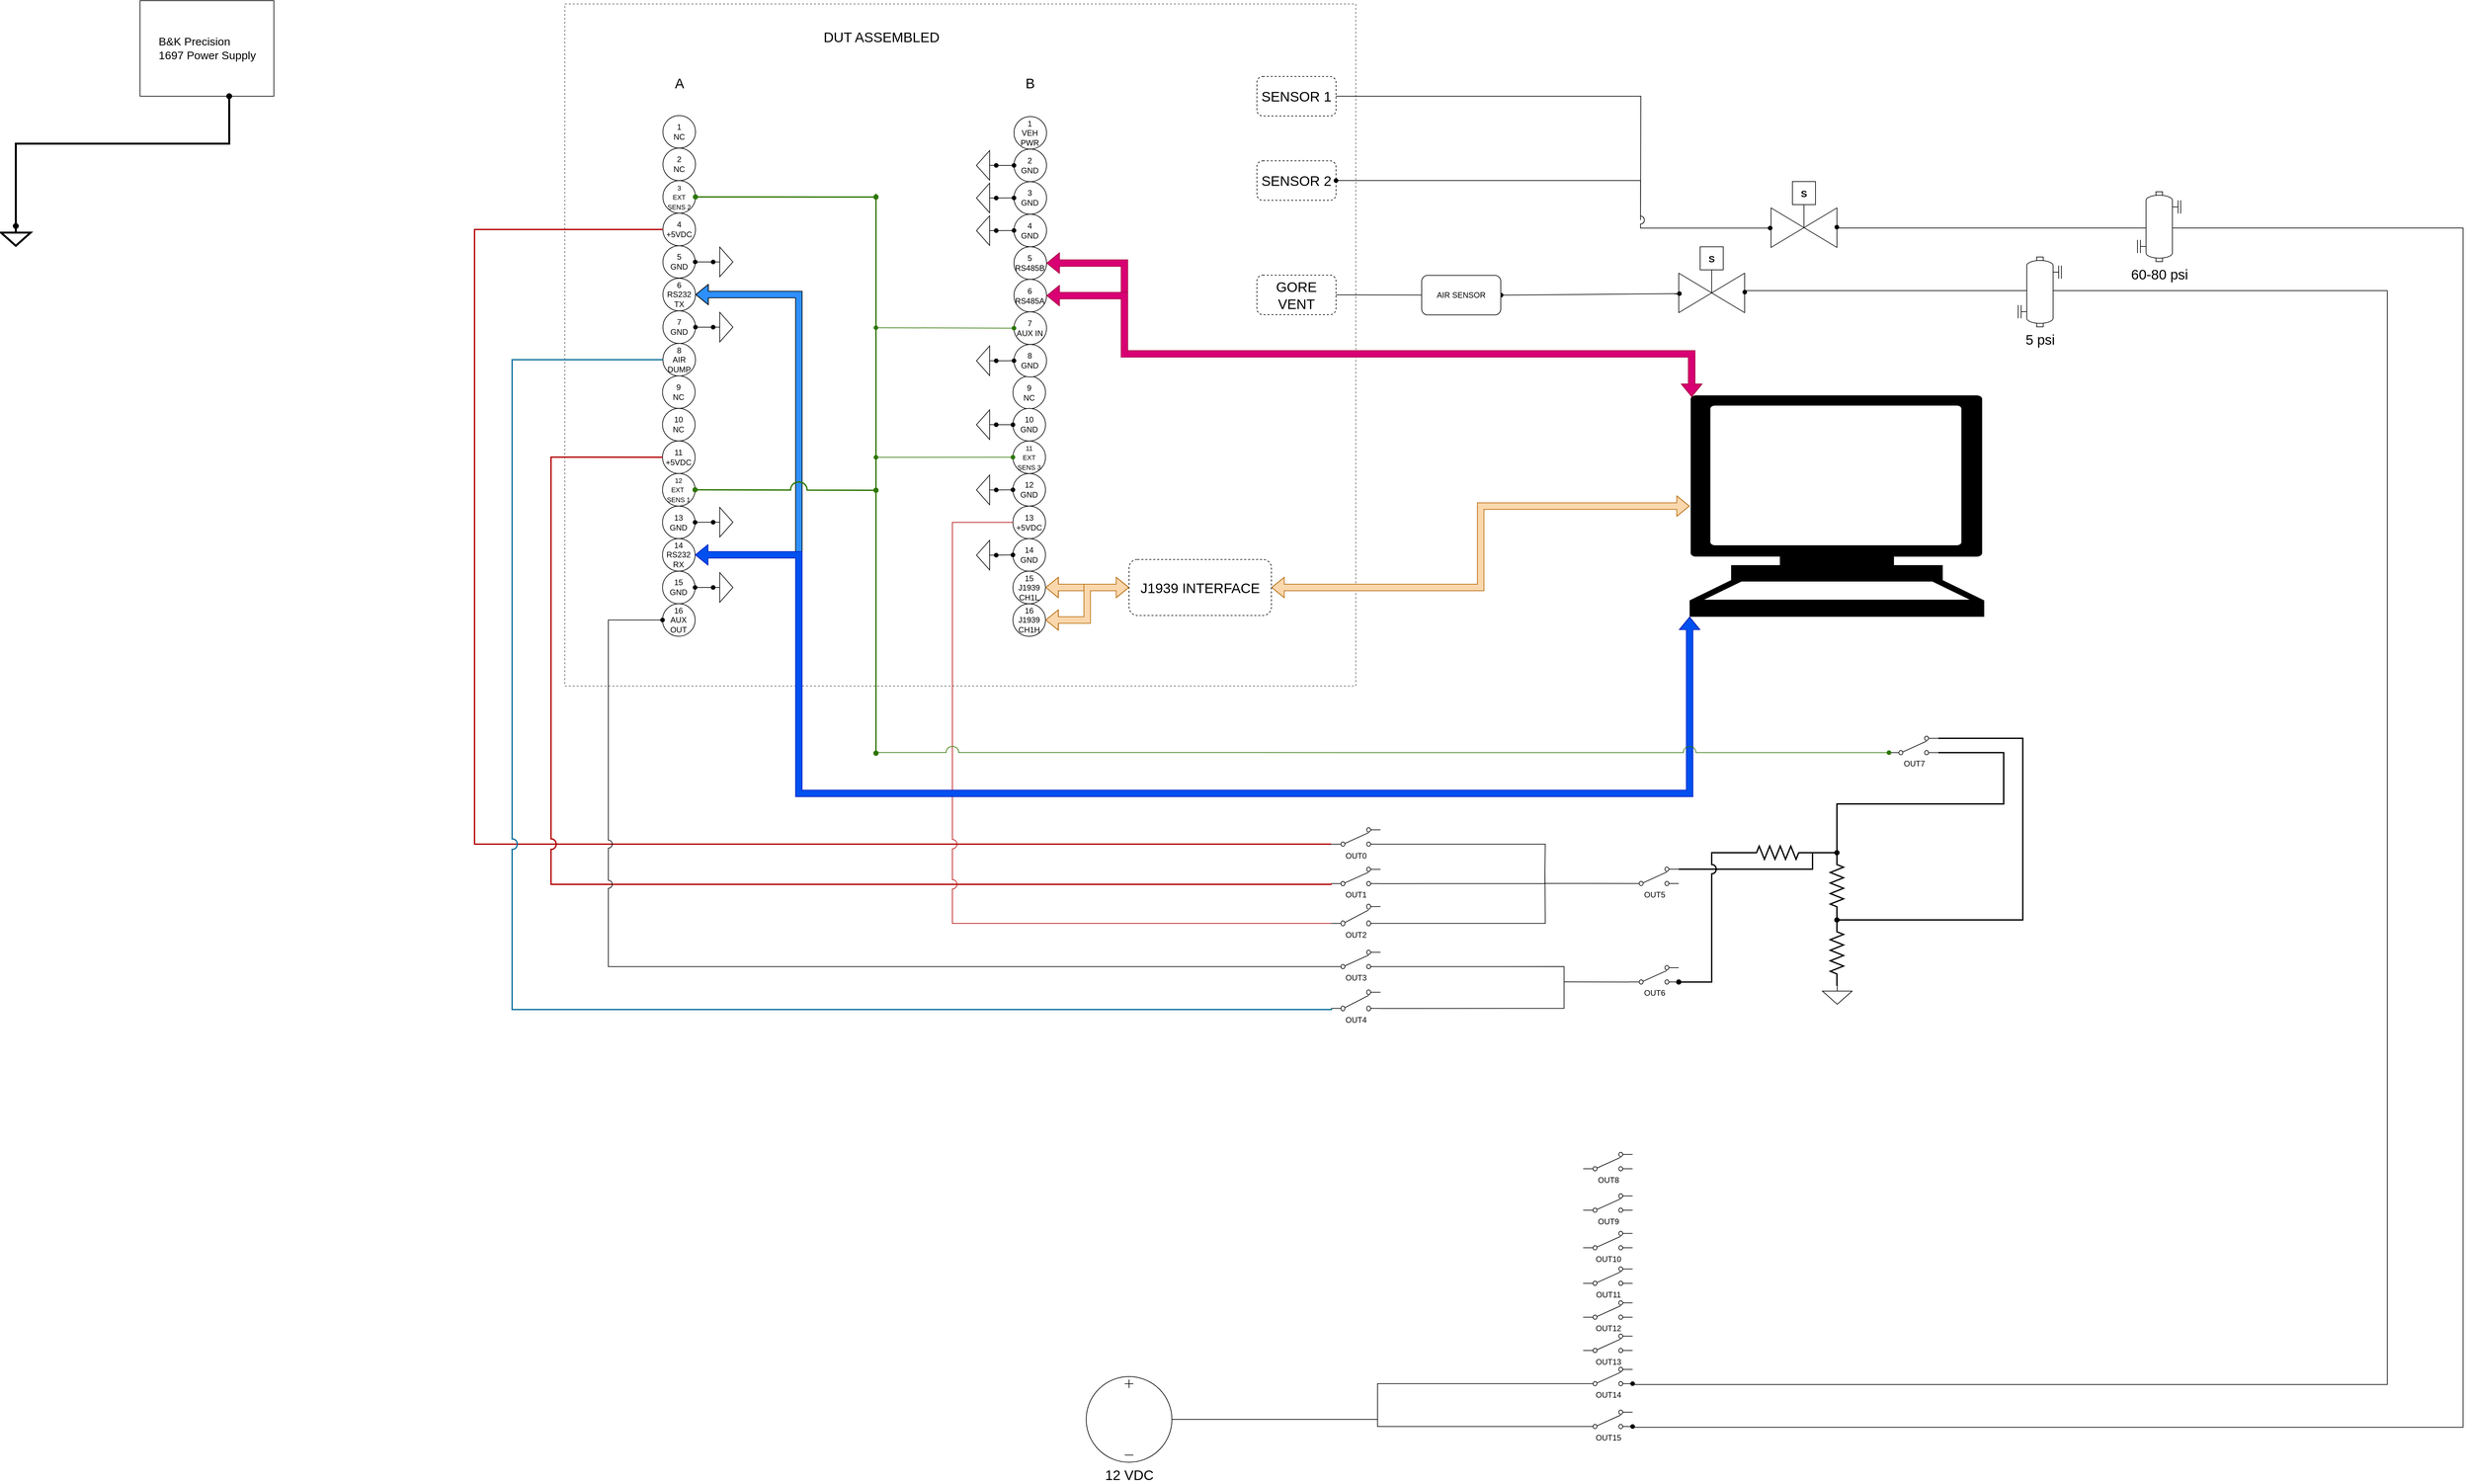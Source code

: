 <mxfile version="10.7.7" type="github"><diagram id="yUkgAFetrHzrEej8k_ya" name="Page-1"><mxGraphModel dx="1162" dy="596" grid="1" gridSize="29" guides="1" tooltips="1" connect="1" arrows="1" fold="1" page="1" pageScale="1" pageWidth="4000" pageHeight="4000" background="none" math="0" shadow="0"><root><mxCell id="0"/><mxCell id="1" parent="0"/><mxCell id="-BZHvuiN5G1ZEWdsIXF4-2" value="&lt;div style=&quot;text-align: left ; font-size: 17px&quot;&gt;&lt;font style=&quot;font-size: 17px&quot;&gt;B&amp;amp;K Precision&lt;/font&gt;&lt;/div&gt;&lt;font style=&quot;font-size: 17px&quot;&gt;&lt;div style=&quot;text-align: left&quot;&gt;1697 Power Supply&lt;/div&gt;&lt;/font&gt;" style="rounded=0;whiteSpace=wrap;html=1;" parent="1" vertex="1"><mxGeometry x="275.5" y="15" width="203" height="145" as="geometry"/></mxCell><mxCell id="HjAZ5FEOsS6naLrcYmXP-299" value="" style="group" vertex="1" connectable="0" parent="1"><mxGeometry x="2082.5" y="1390" width="75" height="680" as="geometry"/></mxCell><mxCell id="HjAZ5FEOsS6naLrcYmXP-298" value="" style="group" vertex="1" connectable="0" parent="HjAZ5FEOsS6naLrcYmXP-299"><mxGeometry width="75" height="680" as="geometry"/></mxCell><mxCell id="HjAZ5FEOsS6naLrcYmXP-258" value="" style="group" vertex="1" connectable="0" parent="HjAZ5FEOsS6naLrcYmXP-298"><mxGeometry width="75" height="680" as="geometry"/></mxCell><mxCell id="HjAZ5FEOsS6naLrcYmXP-256" value="" style="group" vertex="1" connectable="0" parent="HjAZ5FEOsS6naLrcYmXP-258"><mxGeometry width="75" height="680.0" as="geometry"/></mxCell><mxCell id="HjAZ5FEOsS6naLrcYmXP-227" value="" style="group" vertex="1" connectable="0" parent="HjAZ5FEOsS6naLrcYmXP-256"><mxGeometry width="75" height="680.0" as="geometry"/></mxCell><mxCell id="HjAZ5FEOsS6naLrcYmXP-63" value="" style="group" vertex="1" connectable="0" parent="HjAZ5FEOsS6naLrcYmXP-227"><mxGeometry width="75" height="680.0" as="geometry"/></mxCell><mxCell id="HjAZ5FEOsS6naLrcYmXP-62" value="" style="group" vertex="1" connectable="0" parent="HjAZ5FEOsS6naLrcYmXP-63"><mxGeometry width="75" height="680.0" as="geometry"/></mxCell><mxCell id="HjAZ5FEOsS6naLrcYmXP-59" value="" style="group" vertex="1" connectable="0" parent="HjAZ5FEOsS6naLrcYmXP-62"><mxGeometry width="75" height="680.0" as="geometry"/></mxCell><mxCell id="HjAZ5FEOsS6naLrcYmXP-48" value="" style="group" vertex="1" connectable="0" parent="HjAZ5FEOsS6naLrcYmXP-59"><mxGeometry width="75" height="680.0" as="geometry"/></mxCell><mxCell id="HjAZ5FEOsS6naLrcYmXP-304" value="" style="group" vertex="1" connectable="0" parent="HjAZ5FEOsS6naLrcYmXP-48"><mxGeometry y="-4" width="75" height="162" as="geometry"/></mxCell><mxCell id="HjAZ5FEOsS6naLrcYmXP-4" value="OUT4" style="pointerEvents=1;verticalLabelPosition=bottom;shadow=0;dashed=0;align=center;fillColor=#ffffff;html=1;verticalAlign=top;strokeWidth=1;shape=mxgraph.electrical.electro-mechanical.2-way_switch;" vertex="1" parent="HjAZ5FEOsS6naLrcYmXP-304"><mxGeometry y="130" width="75" height="32" as="geometry"/></mxCell><mxCell id="HjAZ5FEOsS6naLrcYmXP-302" value="" style="group" vertex="1" connectable="0" parent="HjAZ5FEOsS6naLrcYmXP-304"><mxGeometry width="75" height="98.094" as="geometry"/></mxCell><mxCell id="HjAZ5FEOsS6naLrcYmXP-300" value="" style="group;container=1;" vertex="1" connectable="0" parent="HjAZ5FEOsS6naLrcYmXP-302"><mxGeometry width="75" height="98.094" as="geometry"/></mxCell><mxCell id="HjAZ5FEOsS6naLrcYmXP-3" value="OUT3" style="pointerEvents=1;verticalLabelPosition=bottom;shadow=0;dashed=0;align=center;fillColor=#ffffff;html=1;verticalAlign=top;strokeWidth=1;shape=mxgraph.electrical.electro-mechanical.2-way_switch;" vertex="1" parent="HjAZ5FEOsS6naLrcYmXP-300"><mxGeometry y="69.851" width="75" height="28.243" as="geometry"/></mxCell><mxCell id="HjAZ5FEOsS6naLrcYmXP-303" value="" style="group" vertex="1" connectable="0" parent="HjAZ5FEOsS6naLrcYmXP-300"><mxGeometry width="75" height="33" as="geometry"/></mxCell><mxCell id="HjAZ5FEOsS6naLrcYmXP-2" value="OUT2" style="pointerEvents=1;verticalLabelPosition=bottom;shadow=0;dashed=0;align=center;fillColor=#ffffff;html=1;verticalAlign=top;strokeWidth=1;shape=mxgraph.electrical.electro-mechanical.2-way_switch;" vertex="1" parent="HjAZ5FEOsS6naLrcYmXP-303"><mxGeometry width="75" height="33" as="geometry"/></mxCell><mxCell id="HjAZ5FEOsS6naLrcYmXP-61" value="Untitled Layer" parent="0"/><mxCell id="HjAZ5FEOsS6naLrcYmXP-161" value="" style="group;fillOpacity=0;fillColor=none;rounded=0;glass=0;strokeColor=#666666;fontColor=#333333;dashed=1;" vertex="1" connectable="0" parent="HjAZ5FEOsS6naLrcYmXP-61"><mxGeometry x="920" y="20" width="1200" height="1035" as="geometry"/></mxCell><mxCell id="HjAZ5FEOsS6naLrcYmXP-226" value="DUT ASSEMBLED" style="text;html=1;resizable=0;autosize=1;align=center;verticalAlign=middle;points=[];fillColor=none;strokeColor=none;rounded=0;glass=0;labelPosition=center;verticalLabelPosition=middle;fontSize=21;" vertex="1" parent="HjAZ5FEOsS6naLrcYmXP-61"><mxGeometry x="1340" y="60" width="120" height="20" as="geometry"/></mxCell><mxCell id="HjAZ5FEOsS6naLrcYmXP-251" value="A" style="text;html=1;strokeColor=none;fillColor=none;align=center;verticalAlign=middle;whiteSpace=wrap;rounded=0;glass=0;fontSize=21;" vertex="1" parent="HjAZ5FEOsS6naLrcYmXP-61"><mxGeometry x="1073.5" y="130" width="40" height="20" as="geometry"/></mxCell><mxCell id="HjAZ5FEOsS6naLrcYmXP-252" value="B" style="text;html=1;strokeColor=none;fillColor=none;align=center;verticalAlign=middle;whiteSpace=wrap;rounded=0;glass=0;fontSize=21;" vertex="1" parent="HjAZ5FEOsS6naLrcYmXP-61"><mxGeometry x="1606" y="130" width="40" height="20" as="geometry"/></mxCell><mxCell id="HjAZ5FEOsS6naLrcYmXP-308" style="edgeStyle=elbowEdgeStyle;rounded=0;jumpStyle=none;jumpSize=12;orthogonalLoop=1;jettySize=auto;html=1;entryX=0;entryY=0.885;entryDx=0;entryDy=0;entryPerimeter=0;sourcePerimeterSpacing=0;endArrow=none;endFill=0;targetPerimeterSpacing=0;fontSize=21;" edge="1" parent="HjAZ5FEOsS6naLrcYmXP-61" source="HjAZ5FEOsS6naLrcYmXP-262" target="HjAZ5FEOsS6naLrcYmXP-19"><mxGeometry relative="1" as="geometry"/></mxCell><mxCell id="HjAZ5FEOsS6naLrcYmXP-262" value="12 VDC" style="pointerEvents=1;verticalLabelPosition=bottom;shadow=0;dashed=0;align=center;fillColor=#ffffff;html=1;verticalAlign=top;strokeWidth=1;shape=mxgraph.electrical.signal_sources.dc_source_3;rounded=0;glass=0;fontSize=21;" vertex="1" parent="HjAZ5FEOsS6naLrcYmXP-61"><mxGeometry x="1711" y="2103" width="130" height="130" as="geometry"/></mxCell><mxCell id="HjAZ5FEOsS6naLrcYmXP-268" value="" style="verticalLabelPosition=bottom;align=center;html=1;verticalAlign=top;pointerEvents=1;dashed=0;shape=mxgraph.pid2valves.valve;valveType=gate;actuator=solenoid;rounded=0;glass=0;strokeWidth=1;fillColor=none;fontSize=21;" vertex="1" parent="HjAZ5FEOsS6naLrcYmXP-61"><mxGeometry x="2750" y="289.5" width="100" height="100" as="geometry"/></mxCell><mxCell id="HjAZ5FEOsS6naLrcYmXP-279" style="edgeStyle=orthogonalEdgeStyle;rounded=0;jumpStyle=sharp;jumpSize=12;orthogonalLoop=1;jettySize=auto;html=1;exitX=1;exitY=0.5;exitDx=0;exitDy=0;sourcePerimeterSpacing=0;endArrow=none;endFill=0;targetPerimeterSpacing=0;fontSize=21;" edge="1" parent="HjAZ5FEOsS6naLrcYmXP-61" source="HjAZ5FEOsS6naLrcYmXP-271"><mxGeometry relative="1" as="geometry"><mxPoint x="2552" y="348" as="targetPoint"/></mxGeometry></mxCell><mxCell id="HjAZ5FEOsS6naLrcYmXP-271" value="SENSOR 1" style="rounded=1;whiteSpace=wrap;html=1;glass=0;dashed=1;strokeWidth=1;fillColor=none;fontSize=21;align=center;" vertex="1" parent="HjAZ5FEOsS6naLrcYmXP-61"><mxGeometry x="1970" y="130" width="120" height="60" as="geometry"/></mxCell><mxCell id="HjAZ5FEOsS6naLrcYmXP-472" style="edgeStyle=orthogonalEdgeStyle;rounded=0;jumpStyle=arc;jumpSize=12;orthogonalLoop=1;jettySize=auto;html=1;exitX=1;exitY=0.5;exitDx=0;exitDy=0;startArrow=oval;startFill=1;sourcePerimeterSpacing=0;endArrow=oval;endFill=1;targetPerimeterSpacing=0;fontSize=21;entryX=-0.013;entryY=0.706;entryDx=0;entryDy=0;entryPerimeter=0;" edge="1" parent="HjAZ5FEOsS6naLrcYmXP-61" source="HjAZ5FEOsS6naLrcYmXP-272" target="HjAZ5FEOsS6naLrcYmXP-268"><mxGeometry relative="1" as="geometry"><mxPoint x="2697" y="348" as="targetPoint"/><Array as="points"><mxPoint x="2552" y="288"/><mxPoint x="2552" y="360"/></Array></mxGeometry></mxCell><mxCell id="HjAZ5FEOsS6naLrcYmXP-272" value="SENSOR 2" style="rounded=1;whiteSpace=wrap;html=1;glass=0;dashed=1;strokeWidth=1;fillColor=none;fontSize=21;align=center;" vertex="1" parent="HjAZ5FEOsS6naLrcYmXP-61"><mxGeometry x="1970" y="258" width="120" height="60" as="geometry"/></mxCell><mxCell id="HjAZ5FEOsS6naLrcYmXP-289" style="edgeStyle=none;rounded=0;jumpStyle=none;jumpSize=12;orthogonalLoop=1;jettySize=auto;html=1;exitX=1;exitY=0.5;exitDx=0;exitDy=0;sourcePerimeterSpacing=0;endArrow=none;endFill=0;targetPerimeterSpacing=0;fontSize=21;" edge="1" parent="HjAZ5FEOsS6naLrcYmXP-61" source="HjAZ5FEOsS6naLrcYmXP-277" target="HjAZ5FEOsS6naLrcYmXP-290"><mxGeometry relative="1" as="geometry"><mxPoint x="2280" y="461.857" as="targetPoint"/></mxGeometry></mxCell><mxCell id="HjAZ5FEOsS6naLrcYmXP-277" value="GORE VENT" style="rounded=1;whiteSpace=wrap;html=1;glass=0;dashed=1;strokeWidth=1;fillColor=none;fontSize=21;align=center;" vertex="1" parent="HjAZ5FEOsS6naLrcYmXP-61"><mxGeometry x="1970" y="431.5" width="120" height="60" as="geometry"/></mxCell><mxCell id="HjAZ5FEOsS6naLrcYmXP-278" style="edgeStyle=orthogonalEdgeStyle;rounded=0;jumpStyle=sharp;jumpSize=12;orthogonalLoop=1;jettySize=auto;html=1;exitX=1;exitY=0.885;exitDx=0;exitDy=0;exitPerimeter=0;entryX=0.999;entryY=0.692;entryDx=0;entryDy=0;entryPerimeter=0;sourcePerimeterSpacing=0;endArrow=oval;endFill=1;targetPerimeterSpacing=0;fontSize=21;startArrow=oval;startFill=1;" edge="1" parent="HjAZ5FEOsS6naLrcYmXP-61" source="HjAZ5FEOsS6naLrcYmXP-20" target="HjAZ5FEOsS6naLrcYmXP-268"><mxGeometry relative="1" as="geometry"><Array as="points"><mxPoint x="2540" y="2180"/><mxPoint x="3800" y="2180"/><mxPoint x="3800" y="360"/><mxPoint x="2850" y="360"/></Array></mxGeometry></mxCell><mxCell id="HjAZ5FEOsS6naLrcYmXP-287" style="edgeStyle=orthogonalEdgeStyle;rounded=0;jumpStyle=none;jumpSize=12;orthogonalLoop=1;jettySize=auto;html=1;exitX=1;exitY=0.885;exitDx=0;exitDy=0;exitPerimeter=0;sourcePerimeterSpacing=0;endArrow=oval;endFill=1;targetPerimeterSpacing=0;fontSize=21;entryX=1.002;entryY=0.688;entryDx=0;entryDy=0;entryPerimeter=0;startArrow=oval;startFill=1;" edge="1" parent="HjAZ5FEOsS6naLrcYmXP-61" source="HjAZ5FEOsS6naLrcYmXP-19" target="HjAZ5FEOsS6naLrcYmXP-288"><mxGeometry relative="1" as="geometry"><mxPoint x="2880" y="460" as="targetPoint"/><Array as="points"><mxPoint x="3685" y="2115"/><mxPoint x="3685" y="455"/><mxPoint x="2710" y="455"/></Array></mxGeometry></mxCell><mxCell id="HjAZ5FEOsS6naLrcYmXP-288" value="" style="verticalLabelPosition=bottom;align=center;html=1;verticalAlign=top;pointerEvents=1;dashed=0;shape=mxgraph.pid2valves.valve;valveType=gate;actuator=solenoid;rounded=0;glass=0;strokeWidth=1;fillColor=none;fontSize=21;" vertex="1" parent="HjAZ5FEOsS6naLrcYmXP-61"><mxGeometry x="2610" y="388.5" width="100" height="100" as="geometry"/></mxCell><mxCell id="HjAZ5FEOsS6naLrcYmXP-291" style="edgeStyle=none;rounded=0;jumpStyle=none;jumpSize=12;orthogonalLoop=1;jettySize=auto;html=1;exitX=1;exitY=0.5;exitDx=0;exitDy=0;entryX=0.01;entryY=0.711;entryDx=0;entryDy=0;entryPerimeter=0;sourcePerimeterSpacing=0;endArrow=oval;endFill=1;targetPerimeterSpacing=0;fontSize=21;startArrow=oval;startFill=1;" edge="1" parent="HjAZ5FEOsS6naLrcYmXP-61" target="HjAZ5FEOsS6naLrcYmXP-288"><mxGeometry relative="1" as="geometry"><mxPoint x="2340.478" y="461.899" as="sourcePoint"/><mxPoint x="2609.528" y="466.145" as="targetPoint"/></mxGeometry></mxCell><mxCell id="HjAZ5FEOsS6naLrcYmXP-290" value="AIR SENSOR" style="rounded=1;whiteSpace=wrap;html=1;" vertex="1" parent="HjAZ5FEOsS6naLrcYmXP-61"><mxGeometry x="2220" y="431.857" width="120" height="60" as="geometry"/></mxCell><mxCell id="HjAZ5FEOsS6naLrcYmXP-301" value="" style="group" vertex="1" connectable="0" parent="HjAZ5FEOsS6naLrcYmXP-61"><mxGeometry x="2082.5" y="1270" width="75" height="88.193" as="geometry"/></mxCell><mxCell id="1sGnDJpFQEt8SFVLs0En-2" value="OUT0" style="pointerEvents=1;verticalLabelPosition=bottom;shadow=0;dashed=0;align=center;fillColor=#ffffff;html=1;verticalAlign=top;strokeWidth=1;shape=mxgraph.electrical.electro-mechanical.2-way_switch;spacing=3;" parent="HjAZ5FEOsS6naLrcYmXP-301" vertex="1"><mxGeometry width="75" height="28.243" as="geometry"/></mxCell><mxCell id="HjAZ5FEOsS6naLrcYmXP-1" value="OUT1" style="pointerEvents=1;verticalLabelPosition=bottom;shadow=0;dashed=0;align=center;fillColor=#ffffff;html=1;verticalAlign=top;strokeWidth=1;shape=mxgraph.electrical.electro-mechanical.2-way_switch;" vertex="1" parent="HjAZ5FEOsS6naLrcYmXP-301"><mxGeometry y="59.95" width="75" height="28.243" as="geometry"/></mxCell><mxCell id="HjAZ5FEOsS6naLrcYmXP-168" value="" style="group" vertex="1" connectable="0" parent="HjAZ5FEOsS6naLrcYmXP-61"><mxGeometry x="1068.784" y="189.322" width="49.405" height="395.238" as="geometry"/></mxCell><mxCell id="HjAZ5FEOsS6naLrcYmXP-169" value="" style="group" vertex="1" connectable="0" parent="HjAZ5FEOsS6naLrcYmXP-168"><mxGeometry y="197.619" width="49.405" height="197.619" as="geometry"/></mxCell><mxCell id="HjAZ5FEOsS6naLrcYmXP-170" value="" style="group" vertex="1" connectable="0" parent="HjAZ5FEOsS6naLrcYmXP-169"><mxGeometry width="49.405" height="197.619" as="geometry"/></mxCell><mxCell id="HjAZ5FEOsS6naLrcYmXP-171" value="&lt;span&gt;5&lt;br&gt;GND&lt;/span&gt;" style="ellipse;whiteSpace=wrap;html=1;aspect=fixed;strokeWidth=1;" vertex="1" parent="HjAZ5FEOsS6naLrcYmXP-170"><mxGeometry width="49" height="49" as="geometry"/></mxCell><mxCell id="HjAZ5FEOsS6naLrcYmXP-172" value="6&lt;br&gt;RS232 TX" style="ellipse;whiteSpace=wrap;html=1;aspect=fixed;strokeWidth=1;" vertex="1" parent="HjAZ5FEOsS6naLrcYmXP-170"><mxGeometry y="49.405" width="49.405" height="49.405" as="geometry"/></mxCell><mxCell id="HjAZ5FEOsS6naLrcYmXP-173" value="&lt;span&gt;7&lt;br&gt;GND&lt;/span&gt;" style="ellipse;whiteSpace=wrap;html=1;aspect=fixed;strokeWidth=1;" vertex="1" parent="HjAZ5FEOsS6naLrcYmXP-170"><mxGeometry y="98.81" width="49.405" height="49.405" as="geometry"/></mxCell><mxCell id="HjAZ5FEOsS6naLrcYmXP-174" value="8&lt;br&gt;AIR DUMP" style="ellipse;whiteSpace=wrap;html=1;aspect=fixed;strokeWidth=1;" vertex="1" parent="HjAZ5FEOsS6naLrcYmXP-170"><mxGeometry y="148.214" width="49.405" height="49.405" as="geometry"/></mxCell><mxCell id="HjAZ5FEOsS6naLrcYmXP-175" value="" style="group" vertex="1" connectable="0" parent="HjAZ5FEOsS6naLrcYmXP-168"><mxGeometry width="49.405" height="197.619" as="geometry"/></mxCell><mxCell id="HjAZ5FEOsS6naLrcYmXP-176" value="" style="group" vertex="1" connectable="0" parent="HjAZ5FEOsS6naLrcYmXP-175"><mxGeometry width="49.405" height="197.619" as="geometry"/></mxCell><mxCell id="HjAZ5FEOsS6naLrcYmXP-177" value="" style="group" vertex="1" connectable="0" parent="HjAZ5FEOsS6naLrcYmXP-176"><mxGeometry width="49.405" height="197.619" as="geometry"/></mxCell><mxCell id="HjAZ5FEOsS6naLrcYmXP-178" value="1&lt;br&gt;NC" style="ellipse;whiteSpace=wrap;html=1;aspect=fixed;strokeWidth=1;" vertex="1" parent="HjAZ5FEOsS6naLrcYmXP-177"><mxGeometry width="49.405" height="49.405" as="geometry"/></mxCell><mxCell id="HjAZ5FEOsS6naLrcYmXP-179" value="&lt;span&gt;2&lt;br&gt;NC&lt;/span&gt;" style="ellipse;whiteSpace=wrap;html=1;aspect=fixed;strokeWidth=1;" vertex="1" parent="HjAZ5FEOsS6naLrcYmXP-177"><mxGeometry y="49.405" width="49.405" height="49.405" as="geometry"/></mxCell><mxCell id="HjAZ5FEOsS6naLrcYmXP-180" value="&lt;font style=&quot;font-size: 10px&quot;&gt;3&lt;br&gt;EXT SENS 2&lt;/font&gt;" style="ellipse;whiteSpace=wrap;html=1;aspect=fixed;strokeWidth=1;" vertex="1" parent="HjAZ5FEOsS6naLrcYmXP-177"><mxGeometry y="98.81" width="49.405" height="49.405" as="geometry"/></mxCell><mxCell id="HjAZ5FEOsS6naLrcYmXP-181" value="4&lt;br&gt;+5VDC" style="ellipse;whiteSpace=wrap;html=1;aspect=fixed;strokeWidth=1;" vertex="1" parent="HjAZ5FEOsS6naLrcYmXP-177"><mxGeometry y="148.214" width="49.405" height="49.405" as="geometry"/></mxCell><mxCell id="HjAZ5FEOsS6naLrcYmXP-182" value="" style="group;" vertex="1" connectable="0" parent="HjAZ5FEOsS6naLrcYmXP-61"><mxGeometry x="1068.188" y="584.322" width="49.405" height="395.238" as="geometry"/></mxCell><mxCell id="HjAZ5FEOsS6naLrcYmXP-183" value="" style="group" vertex="1" connectable="0" parent="HjAZ5FEOsS6naLrcYmXP-182"><mxGeometry width="49.405" height="197.619" as="geometry"/></mxCell><mxCell id="HjAZ5FEOsS6naLrcYmXP-184" value="" style="group" vertex="1" connectable="0" parent="HjAZ5FEOsS6naLrcYmXP-183"><mxGeometry width="49.405" height="197.619" as="geometry"/></mxCell><mxCell id="HjAZ5FEOsS6naLrcYmXP-185" value="&lt;span&gt;9&lt;br&gt;NC&lt;/span&gt;" style="ellipse;whiteSpace=wrap;html=1;aspect=fixed;strokeWidth=1;" vertex="1" parent="HjAZ5FEOsS6naLrcYmXP-184"><mxGeometry width="49.405" height="49.405" as="geometry"/></mxCell><mxCell id="HjAZ5FEOsS6naLrcYmXP-186" value="&lt;span&gt;10&lt;br&gt;NC&lt;/span&gt;" style="ellipse;whiteSpace=wrap;html=1;aspect=fixed;strokeWidth=1;" vertex="1" parent="HjAZ5FEOsS6naLrcYmXP-184"><mxGeometry y="49.405" width="49.405" height="49.405" as="geometry"/></mxCell><mxCell id="HjAZ5FEOsS6naLrcYmXP-187" value="11&lt;br&gt;+5VDC" style="ellipse;whiteSpace=wrap;html=1;aspect=fixed;strokeWidth=1;" vertex="1" parent="HjAZ5FEOsS6naLrcYmXP-184"><mxGeometry y="98.81" width="49.405" height="49.405" as="geometry"/></mxCell><mxCell id="HjAZ5FEOsS6naLrcYmXP-188" value="&lt;span style=&quot;font-size: 10px&quot;&gt;12&lt;br&gt;EXT&amp;nbsp; SENS 1&lt;/span&gt;" style="ellipse;whiteSpace=wrap;html=1;aspect=fixed;strokeWidth=1;" vertex="1" parent="HjAZ5FEOsS6naLrcYmXP-184"><mxGeometry y="148.214" width="49.405" height="49.405" as="geometry"/></mxCell><mxCell id="HjAZ5FEOsS6naLrcYmXP-189" value="" style="group" vertex="1" connectable="0" parent="HjAZ5FEOsS6naLrcYmXP-182"><mxGeometry y="197.619" width="49.405" height="197.619" as="geometry"/></mxCell><mxCell id="HjAZ5FEOsS6naLrcYmXP-190" value="" style="group" vertex="1" connectable="0" parent="HjAZ5FEOsS6naLrcYmXP-189"><mxGeometry width="49.405" height="197.619" as="geometry"/></mxCell><mxCell id="HjAZ5FEOsS6naLrcYmXP-191" value="&lt;span&gt;13&lt;br&gt;GND&lt;/span&gt;" style="ellipse;whiteSpace=wrap;html=1;aspect=fixed;strokeWidth=1;" vertex="1" parent="HjAZ5FEOsS6naLrcYmXP-190"><mxGeometry width="49.405" height="49.405" as="geometry"/></mxCell><mxCell id="HjAZ5FEOsS6naLrcYmXP-192" value="14&lt;br&gt;RS232 RX" style="ellipse;whiteSpace=wrap;html=1;aspect=fixed;strokeWidth=1;" vertex="1" parent="HjAZ5FEOsS6naLrcYmXP-190"><mxGeometry y="49.405" width="49.405" height="49.405" as="geometry"/></mxCell><mxCell id="HjAZ5FEOsS6naLrcYmXP-193" value="&lt;span&gt;15&lt;br&gt;GND&lt;/span&gt;" style="ellipse;whiteSpace=wrap;html=1;aspect=fixed;strokeWidth=1;" vertex="1" parent="HjAZ5FEOsS6naLrcYmXP-190"><mxGeometry y="98.81" width="49.405" height="49.405" as="geometry"/></mxCell><mxCell id="HjAZ5FEOsS6naLrcYmXP-194" value="16&lt;br&gt;AUX OUT" style="ellipse;whiteSpace=wrap;html=1;aspect=fixed;strokeWidth=1;" vertex="1" parent="HjAZ5FEOsS6naLrcYmXP-190"><mxGeometry y="148.214" width="49.405" height="49.405" as="geometry"/></mxCell><mxCell id="HjAZ5FEOsS6naLrcYmXP-216" value="&lt;span&gt;9&lt;br&gt;NC&lt;/span&gt;" style="ellipse;whiteSpace=wrap;html=1;aspect=fixed;strokeWidth=1;" vertex="1" parent="HjAZ5FEOsS6naLrcYmXP-61"><mxGeometry x="1599.843" y="584.881" width="49.405" height="49.405" as="geometry"/></mxCell><mxCell id="HjAZ5FEOsS6naLrcYmXP-199" value="" style="group" vertex="1" connectable="0" parent="HjAZ5FEOsS6naLrcYmXP-61"><mxGeometry x="1601.438" y="190.881" width="49.405" height="395.238" as="geometry"/></mxCell><mxCell id="HjAZ5FEOsS6naLrcYmXP-200" value="" style="group" vertex="1" connectable="0" parent="HjAZ5FEOsS6naLrcYmXP-199"><mxGeometry y="197.619" width="49.405" height="197.619" as="geometry"/></mxCell><mxCell id="HjAZ5FEOsS6naLrcYmXP-201" value="" style="group" vertex="1" connectable="0" parent="HjAZ5FEOsS6naLrcYmXP-200"><mxGeometry width="49.405" height="197.619" as="geometry"/></mxCell><mxCell id="HjAZ5FEOsS6naLrcYmXP-202" value="5&lt;br&gt;RS485B" style="ellipse;whiteSpace=wrap;html=1;aspect=fixed;strokeWidth=1;" vertex="1" parent="HjAZ5FEOsS6naLrcYmXP-201"><mxGeometry width="49.405" height="49.405" as="geometry"/></mxCell><mxCell id="HjAZ5FEOsS6naLrcYmXP-203" value="6&lt;br&gt;RS485A" style="ellipse;whiteSpace=wrap;html=1;aspect=fixed;strokeWidth=1;" vertex="1" parent="HjAZ5FEOsS6naLrcYmXP-201"><mxGeometry y="49.405" width="49.405" height="49.405" as="geometry"/></mxCell><mxCell id="HjAZ5FEOsS6naLrcYmXP-204" value="7&lt;br&gt;AUX IN" style="ellipse;whiteSpace=wrap;html=1;aspect=fixed;strokeWidth=1;" vertex="1" parent="HjAZ5FEOsS6naLrcYmXP-201"><mxGeometry y="98.81" width="49.405" height="49.405" as="geometry"/></mxCell><mxCell id="HjAZ5FEOsS6naLrcYmXP-205" value="&lt;span&gt;8&lt;br&gt;GND&lt;/span&gt;" style="ellipse;whiteSpace=wrap;html=1;aspect=fixed;strokeWidth=1;" vertex="1" parent="HjAZ5FEOsS6naLrcYmXP-201"><mxGeometry y="148.214" width="49.405" height="49.405" as="geometry"/></mxCell><mxCell id="HjAZ5FEOsS6naLrcYmXP-206" value="" style="group" vertex="1" connectable="0" parent="HjAZ5FEOsS6naLrcYmXP-199"><mxGeometry width="49.405" height="197.619" as="geometry"/></mxCell><mxCell id="HjAZ5FEOsS6naLrcYmXP-207" value="" style="group" vertex="1" connectable="0" parent="HjAZ5FEOsS6naLrcYmXP-206"><mxGeometry width="49.405" height="197.619" as="geometry"/></mxCell><mxCell id="HjAZ5FEOsS6naLrcYmXP-208" value="" style="group" vertex="1" connectable="0" parent="HjAZ5FEOsS6naLrcYmXP-207"><mxGeometry width="49.405" height="197.619" as="geometry"/></mxCell><mxCell id="HjAZ5FEOsS6naLrcYmXP-209" value="1&lt;br&gt;VEH PWR" style="ellipse;whiteSpace=wrap;html=1;aspect=fixed;strokeWidth=1;" vertex="1" parent="HjAZ5FEOsS6naLrcYmXP-208"><mxGeometry width="49.405" height="49.405" as="geometry"/></mxCell><mxCell id="HjAZ5FEOsS6naLrcYmXP-210" value="2&lt;br&gt;GND" style="ellipse;whiteSpace=wrap;html=1;aspect=fixed;strokeWidth=1;" vertex="1" parent="HjAZ5FEOsS6naLrcYmXP-208"><mxGeometry y="49.405" width="49.405" height="49.405" as="geometry"/></mxCell><mxCell id="HjAZ5FEOsS6naLrcYmXP-211" value="&lt;span&gt;3&lt;br&gt;GND&lt;/span&gt;" style="ellipse;whiteSpace=wrap;html=1;aspect=fixed;strokeWidth=1;" vertex="1" parent="HjAZ5FEOsS6naLrcYmXP-208"><mxGeometry y="98.81" width="49.405" height="49.405" as="geometry"/></mxCell><mxCell id="HjAZ5FEOsS6naLrcYmXP-212" value="&lt;span&gt;4&lt;br&gt;GND&lt;/span&gt;" style="ellipse;whiteSpace=wrap;html=1;aspect=fixed;strokeWidth=1;" vertex="1" parent="HjAZ5FEOsS6naLrcYmXP-208"><mxGeometry y="148.214" width="49.405" height="49.405" as="geometry"/></mxCell><mxCell id="HjAZ5FEOsS6naLrcYmXP-213" value="" style="group" vertex="1" connectable="0" parent="HjAZ5FEOsS6naLrcYmXP-61"><mxGeometry x="1599.843" y="584.381" width="49.405" height="395.238" as="geometry"/></mxCell><mxCell id="HjAZ5FEOsS6naLrcYmXP-214" value="" style="group" vertex="1" connectable="0" parent="HjAZ5FEOsS6naLrcYmXP-213"><mxGeometry width="49.405" height="197.619" as="geometry"/></mxCell><mxCell id="HjAZ5FEOsS6naLrcYmXP-215" value="" style="group" vertex="1" connectable="0" parent="HjAZ5FEOsS6naLrcYmXP-214"><mxGeometry width="49.405" height="197.619" as="geometry"/></mxCell><mxCell id="HjAZ5FEOsS6naLrcYmXP-217" value="&lt;span&gt;10&lt;br&gt;GND&lt;/span&gt;" style="ellipse;whiteSpace=wrap;html=1;aspect=fixed;strokeWidth=1;" vertex="1" parent="HjAZ5FEOsS6naLrcYmXP-215"><mxGeometry y="49.405" width="49.405" height="49.405" as="geometry"/></mxCell><mxCell id="HjAZ5FEOsS6naLrcYmXP-218" value="&lt;span style=&quot;font-size: 10px&quot;&gt;11&lt;br&gt;EXT SENS 3&lt;/span&gt;" style="ellipse;whiteSpace=wrap;html=1;aspect=fixed;strokeWidth=1;" vertex="1" parent="HjAZ5FEOsS6naLrcYmXP-215"><mxGeometry y="98.81" width="49.405" height="49.405" as="geometry"/></mxCell><mxCell id="HjAZ5FEOsS6naLrcYmXP-219" value="&lt;span&gt;12&lt;br&gt;GND&lt;/span&gt;" style="ellipse;whiteSpace=wrap;html=1;aspect=fixed;strokeWidth=1;" vertex="1" parent="HjAZ5FEOsS6naLrcYmXP-215"><mxGeometry y="148.214" width="49.405" height="49.405" as="geometry"/></mxCell><mxCell id="HjAZ5FEOsS6naLrcYmXP-220" value="" style="group" vertex="1" connectable="0" parent="HjAZ5FEOsS6naLrcYmXP-213"><mxGeometry y="197.619" width="49.405" height="197.619" as="geometry"/></mxCell><mxCell id="HjAZ5FEOsS6naLrcYmXP-221" value="" style="group" vertex="1" connectable="0" parent="HjAZ5FEOsS6naLrcYmXP-220"><mxGeometry width="49.405" height="197.619" as="geometry"/></mxCell><mxCell id="HjAZ5FEOsS6naLrcYmXP-222" value="13&lt;br&gt;+5VDC" style="ellipse;whiteSpace=wrap;html=1;aspect=fixed;strokeWidth=1;" vertex="1" parent="HjAZ5FEOsS6naLrcYmXP-221"><mxGeometry width="49.405" height="49.405" as="geometry"/></mxCell><mxCell id="HjAZ5FEOsS6naLrcYmXP-223" value="&lt;span&gt;14&lt;br&gt;GND&lt;/span&gt;" style="ellipse;whiteSpace=wrap;html=1;aspect=fixed;strokeWidth=1;" vertex="1" parent="HjAZ5FEOsS6naLrcYmXP-221"><mxGeometry y="49.405" width="49.405" height="49.405" as="geometry"/></mxCell><mxCell id="HjAZ5FEOsS6naLrcYmXP-224" value="&lt;span&gt;15&lt;br&gt;J1939&lt;/span&gt;&lt;br&gt;&lt;span&gt;CH1L&lt;/span&gt;" style="ellipse;whiteSpace=wrap;html=1;aspect=fixed;strokeWidth=1;" vertex="1" parent="HjAZ5FEOsS6naLrcYmXP-221"><mxGeometry y="98.81" width="49.405" height="49.405" as="geometry"/></mxCell><mxCell id="HjAZ5FEOsS6naLrcYmXP-225" value="16&lt;br&gt;J1939&lt;br&gt;CH1H&lt;br&gt;" style="ellipse;whiteSpace=wrap;html=1;aspect=fixed;strokeWidth=1;" vertex="1" parent="HjAZ5FEOsS6naLrcYmXP-221"><mxGeometry y="148.214" width="49.405" height="49.405" as="geometry"/></mxCell><mxCell id="HjAZ5FEOsS6naLrcYmXP-342" style="edgeStyle=orthogonalEdgeStyle;rounded=0;jumpStyle=arc;jumpSize=14;orthogonalLoop=1;jettySize=auto;html=1;exitX=0;exitY=0.5;exitDx=0;exitDy=0;entryX=0;entryY=0.885;entryDx=0;entryDy=0;entryPerimeter=0;sourcePerimeterSpacing=0;endArrow=none;endFill=0;targetPerimeterSpacing=0;fontSize=21;fillColor=#e51400;strokeColor=#B20000;strokeWidth=2;" edge="1" parent="HjAZ5FEOsS6naLrcYmXP-61" source="HjAZ5FEOsS6naLrcYmXP-181" target="1sGnDJpFQEt8SFVLs0En-2"><mxGeometry relative="1" as="geometry"><Array as="points"><mxPoint x="783" y="362"/><mxPoint x="783" y="1295"/></Array></mxGeometry></mxCell><mxCell id="HjAZ5FEOsS6naLrcYmXP-343" style="edgeStyle=orthogonalEdgeStyle;rounded=0;jumpStyle=arc;jumpSize=14;orthogonalLoop=1;jettySize=auto;html=1;entryX=0;entryY=0.885;entryDx=0;entryDy=0;entryPerimeter=0;sourcePerimeterSpacing=0;endArrow=none;endFill=0;targetPerimeterSpacing=0;fontSize=21;fillColor=#e51400;strokeColor=#B20000;exitX=0;exitY=0.5;exitDx=0;exitDy=0;strokeWidth=2;" edge="1" parent="HjAZ5FEOsS6naLrcYmXP-61" source="HjAZ5FEOsS6naLrcYmXP-187" target="HjAZ5FEOsS6naLrcYmXP-1"><mxGeometry relative="1" as="geometry"><mxPoint x="1074" y="708" as="sourcePoint"/><Array as="points"><mxPoint x="899" y="708"/><mxPoint x="899" y="1356"/><mxPoint x="2082" y="1356"/></Array></mxGeometry></mxCell><mxCell id="HjAZ5FEOsS6naLrcYmXP-345" style="edgeStyle=orthogonalEdgeStyle;rounded=0;jumpStyle=arc;jumpSize=14;orthogonalLoop=1;jettySize=auto;html=1;exitX=0;exitY=0.5;exitDx=0;exitDy=0;entryX=0;entryY=0.885;entryDx=0;entryDy=0;entryPerimeter=0;sourcePerimeterSpacing=0;endArrow=none;endFill=0;targetPerimeterSpacing=0;fontSize=21;fillColor=#e51400;strokeColor=#B20000;" edge="1" parent="HjAZ5FEOsS6naLrcYmXP-61" source="HjAZ5FEOsS6naLrcYmXP-222" target="HjAZ5FEOsS6naLrcYmXP-2"><mxGeometry relative="1" as="geometry"><Array as="points"><mxPoint x="1600" y="806"/><mxPoint x="1508" y="806"/><mxPoint x="1508" y="1415"/></Array></mxGeometry></mxCell><mxCell id="HjAZ5FEOsS6naLrcYmXP-347" style="edgeStyle=orthogonalEdgeStyle;rounded=0;jumpStyle=arc;jumpSize=14;orthogonalLoop=1;jettySize=auto;html=1;entryX=0;entryY=0.885;entryDx=0;entryDy=0;entryPerimeter=0;sourcePerimeterSpacing=0;endArrow=none;endFill=0;targetPerimeterSpacing=0;fontSize=21;fillColor=#b1ddf0;strokeColor=#10739e;strokeWidth=2;" edge="1" parent="HjAZ5FEOsS6naLrcYmXP-61" source="HjAZ5FEOsS6naLrcYmXP-174" target="HjAZ5FEOsS6naLrcYmXP-4"><mxGeometry relative="1" as="geometry"><mxPoint x="1073" y="560" as="sourcePoint"/><Array as="points"><mxPoint x="840" y="560"/><mxPoint x="840" y="1546"/><mxPoint x="2083" y="1546"/><mxPoint x="2083" y="1545"/></Array></mxGeometry></mxCell><mxCell id="HjAZ5FEOsS6naLrcYmXP-14" value="OUT9" style="pointerEvents=1;verticalLabelPosition=bottom;shadow=0;dashed=0;align=center;fillColor=#ffffff;html=1;verticalAlign=top;strokeWidth=1;shape=mxgraph.electrical.electro-mechanical.2-way_switch;" vertex="1" parent="HjAZ5FEOsS6naLrcYmXP-61"><mxGeometry x="2465" y="1825.554" width="75" height="28.243" as="geometry"/></mxCell><mxCell id="HjAZ5FEOsS6naLrcYmXP-15" value="OUT10" style="pointerEvents=1;verticalLabelPosition=bottom;shadow=0;dashed=0;align=center;fillColor=#ffffff;html=1;verticalAlign=top;strokeWidth=1;shape=mxgraph.electrical.electro-mechanical.2-way_switch;" vertex="1" parent="HjAZ5FEOsS6naLrcYmXP-61"><mxGeometry x="2465" y="1882.505" width="75" height="28.243" as="geometry"/></mxCell><mxCell id="HjAZ5FEOsS6naLrcYmXP-16" value="OUT11" style="pointerEvents=1;verticalLabelPosition=bottom;shadow=0;dashed=0;align=center;fillColor=#ffffff;html=1;verticalAlign=top;strokeWidth=1;shape=mxgraph.electrical.electro-mechanical.2-way_switch;" vertex="1" parent="HjAZ5FEOsS6naLrcYmXP-61"><mxGeometry x="2465" y="1936.455" width="75" height="28.243" as="geometry"/></mxCell><mxCell id="HjAZ5FEOsS6naLrcYmXP-17" value="OUT12" style="pointerEvents=1;verticalLabelPosition=bottom;shadow=0;dashed=0;align=center;fillColor=#ffffff;html=1;verticalAlign=top;strokeWidth=1;shape=mxgraph.electrical.electro-mechanical.2-way_switch;" vertex="1" parent="HjAZ5FEOsS6naLrcYmXP-61"><mxGeometry x="2465" y="1987.906" width="75" height="28.243" as="geometry"/></mxCell><mxCell id="HjAZ5FEOsS6naLrcYmXP-18" value="OUT13" style="pointerEvents=1;verticalLabelPosition=bottom;shadow=0;dashed=0;align=center;fillColor=#ffffff;html=1;verticalAlign=top;strokeWidth=1;shape=mxgraph.electrical.electro-mechanical.2-way_switch;" vertex="1" parent="HjAZ5FEOsS6naLrcYmXP-61"><mxGeometry x="2465" y="2038.356" width="75" height="28.243" as="geometry"/></mxCell><mxCell id="HjAZ5FEOsS6naLrcYmXP-19" value="OUT14" style="pointerEvents=1;verticalLabelPosition=bottom;shadow=0;dashed=0;align=center;fillColor=#ffffff;html=1;verticalAlign=top;strokeWidth=1;shape=mxgraph.electrical.electro-mechanical.2-way_switch;" vertex="1" parent="HjAZ5FEOsS6naLrcYmXP-61"><mxGeometry x="2465" y="2088.807" width="75" height="28.243" as="geometry"/></mxCell><mxCell id="HjAZ5FEOsS6naLrcYmXP-348" style="edgeStyle=orthogonalEdgeStyle;rounded=0;jumpStyle=arc;jumpSize=14;orthogonalLoop=1;jettySize=auto;html=1;exitX=0;exitY=0.885;exitDx=0;exitDy=0;exitPerimeter=0;entryX=1.008;entryY=0.5;entryDx=0;entryDy=0;entryPerimeter=0;sourcePerimeterSpacing=0;endArrow=none;endFill=0;targetPerimeterSpacing=0;fontSize=21;" edge="1" parent="HjAZ5FEOsS6naLrcYmXP-61" source="HjAZ5FEOsS6naLrcYmXP-20" target="HjAZ5FEOsS6naLrcYmXP-262"><mxGeometry relative="1" as="geometry"/></mxCell><mxCell id="HjAZ5FEOsS6naLrcYmXP-20" value="OUT15" style="pointerEvents=1;verticalLabelPosition=bottom;shadow=0;dashed=0;align=center;fillColor=#ffffff;html=1;verticalAlign=top;strokeWidth=1;shape=mxgraph.electrical.electro-mechanical.2-way_switch;" vertex="1" parent="HjAZ5FEOsS6naLrcYmXP-61"><mxGeometry x="2465" y="2153.757" width="75" height="28.243" as="geometry"/></mxCell><mxCell id="HjAZ5FEOsS6naLrcYmXP-13" value="OUT8" style="pointerEvents=1;verticalLabelPosition=bottom;shadow=0;dashed=0;align=center;fillColor=#ffffff;html=1;verticalAlign=top;strokeWidth=1;shape=mxgraph.electrical.electro-mechanical.2-way_switch;" vertex="1" parent="HjAZ5FEOsS6naLrcYmXP-61"><mxGeometry x="2465" y="1762.604" width="75" height="28.243" as="geometry"/></mxCell><mxCell id="HjAZ5FEOsS6naLrcYmXP-349" style="edgeStyle=orthogonalEdgeStyle;rounded=0;jumpStyle=arc;jumpSize=14;orthogonalLoop=1;jettySize=auto;html=1;exitX=1;exitY=0.885;exitDx=0;exitDy=0;exitPerimeter=0;sourcePerimeterSpacing=0;endArrow=none;endFill=0;targetPerimeterSpacing=0;fontSize=21;" edge="1" parent="HjAZ5FEOsS6naLrcYmXP-61" source="1sGnDJpFQEt8SFVLs0En-2"><mxGeometry relative="1" as="geometry"><mxPoint x="2407" y="1334" as="targetPoint"/></mxGeometry></mxCell><mxCell id="HjAZ5FEOsS6naLrcYmXP-350" style="edgeStyle=orthogonalEdgeStyle;rounded=0;jumpStyle=arc;jumpSize=14;orthogonalLoop=1;jettySize=auto;html=1;exitX=1;exitY=0.885;exitDx=0;exitDy=0;exitPerimeter=0;sourcePerimeterSpacing=0;endArrow=none;endFill=0;targetPerimeterSpacing=0;fontSize=21;" edge="1" parent="HjAZ5FEOsS6naLrcYmXP-61" source="HjAZ5FEOsS6naLrcYmXP-1"><mxGeometry relative="1" as="geometry"><mxPoint x="2407" y="1334" as="targetPoint"/><Array as="points"><mxPoint x="2407" y="1355"/></Array></mxGeometry></mxCell><mxCell id="HjAZ5FEOsS6naLrcYmXP-351" style="edgeStyle=orthogonalEdgeStyle;rounded=0;jumpStyle=arc;jumpSize=14;orthogonalLoop=1;jettySize=auto;html=1;exitX=1;exitY=0.885;exitDx=0;exitDy=0;exitPerimeter=0;sourcePerimeterSpacing=0;endArrow=none;endFill=0;targetPerimeterSpacing=0;fontSize=21;" edge="1" parent="HjAZ5FEOsS6naLrcYmXP-61" source="HjAZ5FEOsS6naLrcYmXP-2"><mxGeometry relative="1" as="geometry"><mxPoint x="2407" y="1334" as="targetPoint"/></mxGeometry></mxCell><mxCell id="HjAZ5FEOsS6naLrcYmXP-355" style="edgeStyle=orthogonalEdgeStyle;rounded=0;jumpStyle=arc;jumpSize=14;orthogonalLoop=1;jettySize=auto;html=1;exitX=0;exitY=0.885;exitDx=0;exitDy=0;exitPerimeter=0;sourcePerimeterSpacing=0;endArrow=none;endFill=0;targetPerimeterSpacing=0;fontSize=21;" edge="1" parent="HjAZ5FEOsS6naLrcYmXP-61" source="HjAZ5FEOsS6naLrcYmXP-5"><mxGeometry relative="1" as="geometry"><mxPoint x="2407.0" y="1354.586" as="targetPoint"/></mxGeometry></mxCell><mxCell id="HjAZ5FEOsS6naLrcYmXP-561" style="rounded=0;comic=0;jumpStyle=arc;jumpSize=12;orthogonalLoop=1;jettySize=auto;html=1;exitX=1;exitY=0.115;exitDx=0;exitDy=0;exitPerimeter=0;entryX=0;entryY=0.5;entryDx=0;entryDy=0;entryPerimeter=0;startArrow=none;startFill=0;sourcePerimeterSpacing=0;endArrow=none;endFill=0;targetPerimeterSpacing=0;strokeWidth=2;fillColor=#2E8FFF;fontSize=21;edgeStyle=orthogonalEdgeStyle;" edge="1" parent="HjAZ5FEOsS6naLrcYmXP-61" source="HjAZ5FEOsS6naLrcYmXP-5" target="HjAZ5FEOsS6naLrcYmXP-548"><mxGeometry relative="1" as="geometry"><Array as="points"><mxPoint x="2813" y="1333"/><mxPoint x="2813" y="1308"/></Array></mxGeometry></mxCell><mxCell id="HjAZ5FEOsS6naLrcYmXP-5" value="OUT5" style="pointerEvents=1;verticalLabelPosition=bottom;shadow=0;dashed=0;align=center;fillColor=#ffffff;html=1;verticalAlign=top;strokeWidth=1;shape=mxgraph.electrical.electro-mechanical.2-way_switch;" vertex="1" parent="HjAZ5FEOsS6naLrcYmXP-61"><mxGeometry x="2535" y="1329.752" width="75" height="28.243" as="geometry"/></mxCell><mxCell id="HjAZ5FEOsS6naLrcYmXP-364" style="edgeStyle=none;rounded=0;jumpStyle=arc;jumpSize=14;orthogonalLoop=1;jettySize=auto;html=1;exitX=0;exitY=0.885;exitDx=0;exitDy=0;exitPerimeter=0;sourcePerimeterSpacing=0;endArrow=none;endFill=0;targetPerimeterSpacing=0;fontSize=21;" edge="1" parent="HjAZ5FEOsS6naLrcYmXP-61" source="HjAZ5FEOsS6naLrcYmXP-11"><mxGeometry relative="1" as="geometry"><mxPoint x="2436" y="1504" as="targetPoint"/><Array as="points"><mxPoint x="2436" y="1504"/></Array></mxGeometry></mxCell><mxCell id="HjAZ5FEOsS6naLrcYmXP-556" style="edgeStyle=orthogonalEdgeStyle;rounded=0;comic=0;jumpStyle=arc;jumpSize=12;orthogonalLoop=1;jettySize=auto;html=1;exitX=1;exitY=0.885;exitDx=0;exitDy=0;exitPerimeter=0;startArrow=oval;startFill=1;sourcePerimeterSpacing=0;endArrow=none;endFill=0;targetPerimeterSpacing=0;strokeWidth=2;fillColor=#2E8FFF;fontSize=21;entryX=0;entryY=0.5;entryDx=0;entryDy=0;entryPerimeter=0;" edge="1" parent="HjAZ5FEOsS6naLrcYmXP-61" source="HjAZ5FEOsS6naLrcYmXP-11" target="HjAZ5FEOsS6naLrcYmXP-547"><mxGeometry relative="1" as="geometry"><mxPoint x="2784" y="1450" as="targetPoint"/></mxGeometry></mxCell><mxCell id="HjAZ5FEOsS6naLrcYmXP-11" value="OUT6" style="pointerEvents=1;verticalLabelPosition=bottom;shadow=0;dashed=0;align=center;fillColor=#ffffff;html=1;verticalAlign=top;strokeWidth=1;shape=mxgraph.electrical.electro-mechanical.2-way_switch;" vertex="1" parent="HjAZ5FEOsS6naLrcYmXP-61"><mxGeometry x="2535" y="1479.203" width="75" height="28.243" as="geometry"/></mxCell><mxCell id="HjAZ5FEOsS6naLrcYmXP-12" value="OUT7" style="pointerEvents=1;verticalLabelPosition=bottom;shadow=0;dashed=0;align=center;fillColor=#ffffff;html=1;verticalAlign=top;strokeWidth=1;shape=mxgraph.electrical.electro-mechanical.2-way_switch;" vertex="1" parent="HjAZ5FEOsS6naLrcYmXP-61"><mxGeometry x="2929" y="1131.153" width="75" height="28.243" as="geometry"/></mxCell><mxCell id="HjAZ5FEOsS6naLrcYmXP-361" style="edgeStyle=orthogonalEdgeStyle;rounded=0;jumpStyle=arc;jumpSize=14;orthogonalLoop=1;jettySize=auto;html=1;exitX=1;exitY=0.885;exitDx=0;exitDy=0;exitPerimeter=0;sourcePerimeterSpacing=0;endArrow=none;endFill=0;targetPerimeterSpacing=0;fontSize=21;" edge="1" parent="HjAZ5FEOsS6naLrcYmXP-61" source="HjAZ5FEOsS6naLrcYmXP-4"><mxGeometry relative="1" as="geometry"><mxPoint x="2436" y="1508" as="targetPoint"/><Array as="points"><mxPoint x="2436" y="1544"/><mxPoint x="2436" y="1508"/></Array></mxGeometry></mxCell><mxCell id="HjAZ5FEOsS6naLrcYmXP-362" style="edgeStyle=orthogonalEdgeStyle;rounded=0;jumpStyle=arc;jumpSize=14;orthogonalLoop=1;jettySize=auto;html=1;exitX=1;exitY=0.885;exitDx=0;exitDy=0;exitPerimeter=0;sourcePerimeterSpacing=0;endArrow=none;endFill=0;targetPerimeterSpacing=0;fontSize=21;" edge="1" parent="HjAZ5FEOsS6naLrcYmXP-61" source="HjAZ5FEOsS6naLrcYmXP-3"><mxGeometry relative="1" as="geometry"><mxPoint x="2436" y="1508" as="targetPoint"/><Array as="points"><mxPoint x="2436" y="1481"/><mxPoint x="2436" y="1508"/></Array></mxGeometry></mxCell><mxCell id="HjAZ5FEOsS6naLrcYmXP-545" style="edgeStyle=orthogonalEdgeStyle;rounded=0;comic=0;jumpStyle=arc;jumpSize=12;orthogonalLoop=1;jettySize=auto;html=1;exitX=0.25;exitY=1;exitDx=0;exitDy=0;startArrow=oval;startFill=1;sourcePerimeterSpacing=0;endArrow=oval;endFill=1;targetPerimeterSpacing=0;strokeWidth=3;fillColor=#2E8FFF;fontSize=21;entryX=0.5;entryY=0;entryDx=0;entryDy=0;entryPerimeter=0;" edge="1" parent="HjAZ5FEOsS6naLrcYmXP-61" source="HjAZ5FEOsS6naLrcYmXP-400" target="HjAZ5FEOsS6naLrcYmXP-546"><mxGeometry relative="1" as="geometry"><mxPoint x="87" y="319" as="targetPoint"/><Array as="points"><mxPoint x="411" y="232"/><mxPoint x="87" y="232"/></Array></mxGeometry></mxCell><mxCell id="HjAZ5FEOsS6naLrcYmXP-400" value="" style="shape=image;html=1;verticalAlign=top;verticalLabelPosition=bottom;labelBackgroundColor=#ffffff;imageAspect=0;aspect=fixed;image=https://cdn2.iconfinder.com/data/icons/ios-7-icons/50/car_battery-128.png;rounded=0;glass=0;dashed=1;strokeWidth=1;fillColor=#ffffff;fontSize=21;align=center;" vertex="1" parent="HjAZ5FEOsS6naLrcYmXP-61"><mxGeometry x="399.5" y="115" width="45" height="45" as="geometry"/></mxCell><mxCell id="HjAZ5FEOsS6naLrcYmXP-451" style="edgeStyle=elbowEdgeStyle;rounded=0;jumpStyle=arc;jumpSize=12;orthogonalLoop=1;jettySize=auto;html=1;exitX=1;exitY=0.5;exitDx=0;exitDy=0;startArrow=classic;startFill=1;sourcePerimeterSpacing=0;endArrow=oval;endFill=1;targetPerimeterSpacing=0;fontSize=21;entryX=0;entryY=0.5;entryDx=0;entryDy=0;entryPerimeter=0;fillColor=#fad7ac;strokeColor=#b46504;shape=flexArrow;" edge="1" parent="HjAZ5FEOsS6naLrcYmXP-61" source="HjAZ5FEOsS6naLrcYmXP-408" target="HjAZ5FEOsS6naLrcYmXP-454"><mxGeometry relative="1" as="geometry"><mxPoint x="2610" y="812" as="targetPoint"/></mxGeometry></mxCell><mxCell id="HjAZ5FEOsS6naLrcYmXP-408" value="J1939 INTERFACE" style="rounded=1;whiteSpace=wrap;html=1;glass=0;dashed=1;strokeWidth=1;fillColor=#ffffff;fontSize=21;align=center;" vertex="1" parent="HjAZ5FEOsS6naLrcYmXP-61"><mxGeometry x="1776" y="863" width="216" height="85" as="geometry"/></mxCell><mxCell id="HjAZ5FEOsS6naLrcYmXP-448" style="edgeStyle=elbowEdgeStyle;rounded=0;jumpStyle=arc;jumpSize=12;orthogonalLoop=1;jettySize=auto;html=1;exitX=1;exitY=0.5;exitDx=0;exitDy=0;startArrow=classic;startFill=1;sourcePerimeterSpacing=0;endArrow=oval;endFill=1;targetPerimeterSpacing=0;fontSize=21;entryX=0;entryY=0.5;entryDx=0;entryDy=0;fillColor=#fad7ac;strokeColor=#b46504;shape=flexArrow;" edge="1" parent="HjAZ5FEOsS6naLrcYmXP-61" source="HjAZ5FEOsS6naLrcYmXP-224" target="HjAZ5FEOsS6naLrcYmXP-408"><mxGeometry relative="1" as="geometry"><mxPoint x="1713" y="957" as="targetPoint"/></mxGeometry></mxCell><mxCell id="HjAZ5FEOsS6naLrcYmXP-450" style="edgeStyle=elbowEdgeStyle;rounded=0;jumpStyle=arc;jumpSize=12;orthogonalLoop=1;jettySize=auto;html=1;exitX=1;exitY=0.5;exitDx=0;exitDy=0;entryX=0;entryY=0.5;entryDx=0;entryDy=0;startArrow=classic;startFill=1;sourcePerimeterSpacing=0;endArrow=oval;endFill=1;targetPerimeterSpacing=0;fontSize=21;fillColor=#fad7ac;strokeColor=#b46504;shape=flexArrow;" edge="1" parent="HjAZ5FEOsS6naLrcYmXP-61" source="HjAZ5FEOsS6naLrcYmXP-225" target="HjAZ5FEOsS6naLrcYmXP-408"><mxGeometry relative="1" as="geometry"/></mxCell><mxCell id="HjAZ5FEOsS6naLrcYmXP-454" value="" style="shape=mxgraph.signs.tech.computer;html=1;fillColor=#000000;strokeColor=none;verticalLabelPosition=bottom;verticalAlign=top;align=center;rounded=0;glass=0;dashed=1;fontSize=21;" vertex="1" parent="HjAZ5FEOsS6naLrcYmXP-61"><mxGeometry x="2626.5" y="614" width="447" height="336" as="geometry"/></mxCell><mxCell id="HjAZ5FEOsS6naLrcYmXP-468" style="edgeStyle=elbowEdgeStyle;rounded=0;jumpStyle=arc;jumpSize=12;orthogonalLoop=1;jettySize=auto;html=1;entryX=0;entryY=0.885;entryDx=0;entryDy=0;entryPerimeter=0;startArrow=oval;startFill=1;sourcePerimeterSpacing=0;endArrow=none;endFill=0;targetPerimeterSpacing=0;fontSize=21;" edge="1" parent="HjAZ5FEOsS6naLrcYmXP-61" source="HjAZ5FEOsS6naLrcYmXP-194" target="HjAZ5FEOsS6naLrcYmXP-3"><mxGeometry relative="1" as="geometry"><Array as="points"><mxPoint x="986" y="1218"/></Array></mxGeometry></mxCell><mxCell id="HjAZ5FEOsS6naLrcYmXP-508" style="edgeStyle=none;rounded=0;jumpStyle=arc;jumpSize=12;orthogonalLoop=1;jettySize=auto;html=1;exitX=1;exitY=0.5;exitDx=0;exitDy=0;entryX=0.5;entryY=0;entryDx=0;entryDy=0;entryPerimeter=0;startArrow=oval;startFill=1;sourcePerimeterSpacing=0;endArrow=oval;endFill=1;targetPerimeterSpacing=0;fontSize=21;" edge="1" parent="HjAZ5FEOsS6naLrcYmXP-61" source="HjAZ5FEOsS6naLrcYmXP-193" target="HjAZ5FEOsS6naLrcYmXP-499"><mxGeometry relative="1" as="geometry"/></mxCell><mxCell id="HjAZ5FEOsS6naLrcYmXP-509" style="edgeStyle=none;rounded=0;jumpStyle=arc;jumpSize=12;orthogonalLoop=1;jettySize=auto;html=1;exitX=1;exitY=0.5;exitDx=0;exitDy=0;entryX=0.5;entryY=0;entryDx=0;entryDy=0;entryPerimeter=0;startArrow=oval;startFill=1;sourcePerimeterSpacing=0;endArrow=oval;endFill=1;targetPerimeterSpacing=0;fontSize=21;" edge="1" parent="HjAZ5FEOsS6naLrcYmXP-61" source="HjAZ5FEOsS6naLrcYmXP-191" target="HjAZ5FEOsS6naLrcYmXP-498"><mxGeometry relative="1" as="geometry"/></mxCell><mxCell id="HjAZ5FEOsS6naLrcYmXP-510" style="edgeStyle=none;rounded=0;jumpStyle=arc;jumpSize=12;orthogonalLoop=1;jettySize=auto;html=1;exitX=1;exitY=0.5;exitDx=0;exitDy=0;entryX=0.5;entryY=0;entryDx=0;entryDy=0;entryPerimeter=0;startArrow=oval;startFill=1;sourcePerimeterSpacing=0;endArrow=oval;endFill=1;targetPerimeterSpacing=0;fontSize=21;" edge="1" parent="HjAZ5FEOsS6naLrcYmXP-61" source="HjAZ5FEOsS6naLrcYmXP-173" target="HjAZ5FEOsS6naLrcYmXP-497"><mxGeometry relative="1" as="geometry"/></mxCell><mxCell id="HjAZ5FEOsS6naLrcYmXP-511" style="edgeStyle=none;rounded=0;jumpStyle=arc;jumpSize=12;orthogonalLoop=1;jettySize=auto;html=1;exitX=1;exitY=0.5;exitDx=0;exitDy=0;entryX=0.5;entryY=0;entryDx=0;entryDy=0;entryPerimeter=0;startArrow=oval;startFill=1;sourcePerimeterSpacing=0;endArrow=oval;endFill=1;targetPerimeterSpacing=0;fontSize=21;" edge="1" parent="HjAZ5FEOsS6naLrcYmXP-61" source="HjAZ5FEOsS6naLrcYmXP-171" target="HjAZ5FEOsS6naLrcYmXP-496"><mxGeometry relative="1" as="geometry"/></mxCell><mxCell id="HjAZ5FEOsS6naLrcYmXP-512" style="edgeStyle=none;rounded=0;jumpStyle=arc;jumpSize=12;orthogonalLoop=1;jettySize=auto;html=1;exitX=0;exitY=0.5;exitDx=0;exitDy=0;entryX=0.5;entryY=0;entryDx=0;entryDy=0;entryPerimeter=0;startArrow=oval;startFill=1;sourcePerimeterSpacing=0;endArrow=oval;endFill=1;targetPerimeterSpacing=0;fontSize=21;" edge="1" parent="HjAZ5FEOsS6naLrcYmXP-61" source="HjAZ5FEOsS6naLrcYmXP-210" target="HjAZ5FEOsS6naLrcYmXP-500"><mxGeometry relative="1" as="geometry"/></mxCell><mxCell id="HjAZ5FEOsS6naLrcYmXP-513" style="edgeStyle=none;rounded=0;jumpStyle=arc;jumpSize=12;orthogonalLoop=1;jettySize=auto;html=1;exitX=0;exitY=0.5;exitDx=0;exitDy=0;entryX=0.5;entryY=0;entryDx=0;entryDy=0;entryPerimeter=0;startArrow=oval;startFill=1;sourcePerimeterSpacing=0;endArrow=oval;endFill=1;targetPerimeterSpacing=0;fontSize=21;" edge="1" parent="HjAZ5FEOsS6naLrcYmXP-61" source="HjAZ5FEOsS6naLrcYmXP-211" target="HjAZ5FEOsS6naLrcYmXP-503"><mxGeometry relative="1" as="geometry"/></mxCell><mxCell id="HjAZ5FEOsS6naLrcYmXP-514" style="edgeStyle=none;rounded=0;jumpStyle=arc;jumpSize=12;orthogonalLoop=1;jettySize=auto;html=1;exitX=0;exitY=0.5;exitDx=0;exitDy=0;entryX=0.5;entryY=0;entryDx=0;entryDy=0;entryPerimeter=0;startArrow=oval;startFill=1;sourcePerimeterSpacing=0;endArrow=oval;endFill=1;targetPerimeterSpacing=0;fontSize=21;" edge="1" parent="HjAZ5FEOsS6naLrcYmXP-61" source="HjAZ5FEOsS6naLrcYmXP-212" target="HjAZ5FEOsS6naLrcYmXP-502"><mxGeometry relative="1" as="geometry"/></mxCell><mxCell id="HjAZ5FEOsS6naLrcYmXP-515" style="edgeStyle=none;rounded=0;jumpStyle=arc;jumpSize=12;orthogonalLoop=1;jettySize=auto;html=1;exitX=0;exitY=0.5;exitDx=0;exitDy=0;entryX=0.5;entryY=0;entryDx=0;entryDy=0;entryPerimeter=0;startArrow=oval;startFill=1;sourcePerimeterSpacing=0;endArrow=oval;endFill=1;targetPerimeterSpacing=0;fontSize=21;" edge="1" parent="HjAZ5FEOsS6naLrcYmXP-61" source="HjAZ5FEOsS6naLrcYmXP-205" target="HjAZ5FEOsS6naLrcYmXP-504"><mxGeometry relative="1" as="geometry"/></mxCell><mxCell id="HjAZ5FEOsS6naLrcYmXP-516" style="edgeStyle=none;rounded=0;jumpStyle=arc;jumpSize=12;orthogonalLoop=1;jettySize=auto;html=1;exitX=0;exitY=0.5;exitDx=0;exitDy=0;entryX=0.5;entryY=0;entryDx=0;entryDy=0;entryPerimeter=0;startArrow=oval;startFill=1;sourcePerimeterSpacing=0;endArrow=oval;endFill=1;targetPerimeterSpacing=0;fontSize=21;" edge="1" parent="HjAZ5FEOsS6naLrcYmXP-61" source="HjAZ5FEOsS6naLrcYmXP-217" target="HjAZ5FEOsS6naLrcYmXP-505"><mxGeometry relative="1" as="geometry"/></mxCell><mxCell id="HjAZ5FEOsS6naLrcYmXP-517" style="edgeStyle=none;rounded=0;jumpStyle=arc;jumpSize=12;orthogonalLoop=1;jettySize=auto;html=1;exitX=0;exitY=0.5;exitDx=0;exitDy=0;entryX=0.5;entryY=0;entryDx=0;entryDy=0;entryPerimeter=0;startArrow=oval;startFill=1;sourcePerimeterSpacing=0;endArrow=oval;endFill=1;targetPerimeterSpacing=0;fontSize=21;" edge="1" parent="HjAZ5FEOsS6naLrcYmXP-61" source="HjAZ5FEOsS6naLrcYmXP-219" target="HjAZ5FEOsS6naLrcYmXP-506"><mxGeometry relative="1" as="geometry"/></mxCell><mxCell id="HjAZ5FEOsS6naLrcYmXP-518" style="edgeStyle=none;rounded=0;jumpStyle=arc;jumpSize=12;orthogonalLoop=1;jettySize=auto;html=1;exitX=0;exitY=0.5;exitDx=0;exitDy=0;entryX=0.5;entryY=0;entryDx=0;entryDy=0;entryPerimeter=0;startArrow=oval;startFill=1;sourcePerimeterSpacing=0;endArrow=oval;endFill=1;targetPerimeterSpacing=0;fontSize=21;" edge="1" parent="HjAZ5FEOsS6naLrcYmXP-61" source="HjAZ5FEOsS6naLrcYmXP-223" target="HjAZ5FEOsS6naLrcYmXP-507"><mxGeometry relative="1" as="geometry"/></mxCell><mxCell id="HjAZ5FEOsS6naLrcYmXP-519" value="" style="group" vertex="1" connectable="0" parent="HjAZ5FEOsS6naLrcYmXP-61"><mxGeometry x="1137.5" y="396.471" width="45" height="524" as="geometry"/></mxCell><mxCell id="HjAZ5FEOsS6naLrcYmXP-496" value="" style="pointerEvents=1;verticalLabelPosition=bottom;shadow=0;dashed=0;align=center;fillColor=#ffffff;html=1;verticalAlign=top;strokeWidth=1;shape=mxgraph.electrical.signal_sources.signal_ground;rounded=0;glass=0;fontSize=21;rotation=-90;" vertex="1" parent="HjAZ5FEOsS6naLrcYmXP-519"><mxGeometry width="45" height="30" as="geometry"/></mxCell><mxCell id="HjAZ5FEOsS6naLrcYmXP-497" value="" style="pointerEvents=1;verticalLabelPosition=bottom;shadow=0;dashed=0;align=center;fillColor=#ffffff;html=1;verticalAlign=top;strokeWidth=1;shape=mxgraph.electrical.signal_sources.signal_ground;rounded=0;glass=0;fontSize=21;rotation=-90;" vertex="1" parent="HjAZ5FEOsS6naLrcYmXP-519"><mxGeometry y="99" width="45" height="30" as="geometry"/></mxCell><mxCell id="HjAZ5FEOsS6naLrcYmXP-498" value="" style="pointerEvents=1;verticalLabelPosition=bottom;shadow=0;dashed=0;align=center;fillColor=#ffffff;html=1;verticalAlign=top;strokeWidth=1;shape=mxgraph.electrical.signal_sources.signal_ground;rounded=0;glass=0;fontSize=21;rotation=-90;" vertex="1" parent="HjAZ5FEOsS6naLrcYmXP-519"><mxGeometry y="395" width="45" height="30" as="geometry"/></mxCell><mxCell id="HjAZ5FEOsS6naLrcYmXP-499" value="" style="pointerEvents=1;verticalLabelPosition=bottom;shadow=0;dashed=0;align=center;fillColor=#ffffff;html=1;verticalAlign=top;strokeWidth=1;shape=mxgraph.electrical.signal_sources.signal_ground;rounded=0;glass=0;fontSize=21;rotation=-90;" vertex="1" parent="HjAZ5FEOsS6naLrcYmXP-519"><mxGeometry y="494" width="45" height="30" as="geometry"/></mxCell><mxCell id="HjAZ5FEOsS6naLrcYmXP-520" value="" style="group" vertex="1" connectable="0" parent="HjAZ5FEOsS6naLrcYmXP-61"><mxGeometry x="1537" y="249.971" width="45" height="621.5" as="geometry"/></mxCell><mxCell id="HjAZ5FEOsS6naLrcYmXP-500" value="" style="pointerEvents=1;verticalLabelPosition=bottom;shadow=0;dashed=0;align=center;fillColor=#ffffff;html=1;verticalAlign=top;strokeWidth=1;shape=mxgraph.electrical.signal_sources.signal_ground;rounded=0;glass=0;fontSize=21;rotation=90;" vertex="1" parent="HjAZ5FEOsS6naLrcYmXP-520"><mxGeometry width="45" height="30" as="geometry"/></mxCell><mxCell id="HjAZ5FEOsS6naLrcYmXP-502" value="" style="pointerEvents=1;verticalLabelPosition=bottom;shadow=0;dashed=0;align=center;fillColor=#ffffff;html=1;verticalAlign=top;strokeWidth=1;shape=mxgraph.electrical.signal_sources.signal_ground;rounded=0;glass=0;fontSize=21;rotation=90;" vertex="1" parent="HjAZ5FEOsS6naLrcYmXP-520"><mxGeometry y="99" width="45" height="30" as="geometry"/></mxCell><mxCell id="HjAZ5FEOsS6naLrcYmXP-503" value="" style="pointerEvents=1;verticalLabelPosition=bottom;shadow=0;dashed=0;align=center;fillColor=#ffffff;html=1;verticalAlign=top;strokeWidth=1;shape=mxgraph.electrical.signal_sources.signal_ground;rounded=0;glass=0;fontSize=21;rotation=90;" vertex="1" parent="HjAZ5FEOsS6naLrcYmXP-520"><mxGeometry y="49.5" width="45" height="30" as="geometry"/></mxCell><mxCell id="HjAZ5FEOsS6naLrcYmXP-504" value="" style="pointerEvents=1;verticalLabelPosition=bottom;shadow=0;dashed=0;align=center;fillColor=#ffffff;html=1;verticalAlign=top;strokeWidth=1;shape=mxgraph.electrical.signal_sources.signal_ground;rounded=0;glass=0;fontSize=21;rotation=90;" vertex="1" parent="HjAZ5FEOsS6naLrcYmXP-520"><mxGeometry y="296.5" width="45" height="30" as="geometry"/></mxCell><mxCell id="HjAZ5FEOsS6naLrcYmXP-505" value="" style="pointerEvents=1;verticalLabelPosition=bottom;shadow=0;dashed=0;align=center;fillColor=#ffffff;html=1;verticalAlign=top;strokeWidth=1;shape=mxgraph.electrical.signal_sources.signal_ground;rounded=0;glass=0;fontSize=21;rotation=90;" vertex="1" parent="HjAZ5FEOsS6naLrcYmXP-520"><mxGeometry y="393.5" width="45" height="30" as="geometry"/></mxCell><mxCell id="HjAZ5FEOsS6naLrcYmXP-506" value="" style="pointerEvents=1;verticalLabelPosition=bottom;shadow=0;dashed=0;align=center;fillColor=#ffffff;html=1;verticalAlign=top;strokeWidth=1;shape=mxgraph.electrical.signal_sources.signal_ground;rounded=0;glass=0;fontSize=21;rotation=90;" vertex="1" parent="HjAZ5FEOsS6naLrcYmXP-520"><mxGeometry y="492.5" width="45" height="30" as="geometry"/></mxCell><mxCell id="HjAZ5FEOsS6naLrcYmXP-507" value="" style="pointerEvents=1;verticalLabelPosition=bottom;shadow=0;dashed=0;align=center;fillColor=#ffffff;html=1;verticalAlign=top;strokeWidth=1;shape=mxgraph.electrical.signal_sources.signal_ground;rounded=0;glass=0;fontSize=21;rotation=90;" vertex="1" parent="HjAZ5FEOsS6naLrcYmXP-520"><mxGeometry y="591.5" width="45" height="30" as="geometry"/></mxCell><mxCell id="HjAZ5FEOsS6naLrcYmXP-521" style="edgeStyle=orthogonalEdgeStyle;rounded=0;jumpStyle=arc;jumpSize=12;orthogonalLoop=1;jettySize=auto;html=1;exitX=1;exitY=0.5;exitDx=0;exitDy=0;entryX=0.007;entryY=0.007;entryDx=0;entryDy=0;entryPerimeter=0;startArrow=oval;startFill=1;sourcePerimeterSpacing=0;endArrow=oval;endFill=1;targetPerimeterSpacing=0;fontSize=21;shape=flexArrow;fillColor=#d80073;strokeColor=#A50040;" edge="1" parent="HjAZ5FEOsS6naLrcYmXP-61" source="HjAZ5FEOsS6naLrcYmXP-202" target="HjAZ5FEOsS6naLrcYmXP-454"><mxGeometry relative="1" as="geometry"><Array as="points"><mxPoint x="1769" y="413"/><mxPoint x="1769" y="551"/><mxPoint x="2630" y="551"/></Array></mxGeometry></mxCell><mxCell id="HjAZ5FEOsS6naLrcYmXP-522" style="edgeStyle=orthogonalEdgeStyle;rounded=0;jumpStyle=arc;jumpSize=12;orthogonalLoop=1;jettySize=auto;html=1;exitX=1;exitY=0.5;exitDx=0;exitDy=0;startArrow=oval;startFill=1;sourcePerimeterSpacing=0;endArrow=oval;endFill=1;targetPerimeterSpacing=0;fontSize=21;entryX=0.007;entryY=0.007;entryDx=0;entryDy=0;entryPerimeter=0;shape=flexArrow;fillColor=#d80073;strokeColor=#A50040;" edge="1" parent="HjAZ5FEOsS6naLrcYmXP-61" source="HjAZ5FEOsS6naLrcYmXP-203" target="HjAZ5FEOsS6naLrcYmXP-454"><mxGeometry relative="1" as="geometry"><mxPoint x="2523" y="638" as="targetPoint"/><Array as="points"><mxPoint x="1769" y="463"/><mxPoint x="1769" y="551"/><mxPoint x="2630" y="551"/></Array></mxGeometry></mxCell><mxCell id="HjAZ5FEOsS6naLrcYmXP-530" style="edgeStyle=orthogonalEdgeStyle;rounded=0;jumpStyle=arc;jumpSize=12;orthogonalLoop=1;jettySize=auto;html=1;exitX=1;exitY=0.5;exitDx=0;exitDy=0;entryX=0;entryY=1;entryDx=0;entryDy=0;entryPerimeter=0;startArrow=oval;startFill=1;sourcePerimeterSpacing=0;endArrow=oval;endFill=1;targetPerimeterSpacing=0;fontSize=21;shape=flexArrow;fillColor=#2E8FFF;" edge="1" parent="HjAZ5FEOsS6naLrcYmXP-61" source="HjAZ5FEOsS6naLrcYmXP-172" target="HjAZ5FEOsS6naLrcYmXP-454"><mxGeometry relative="1" as="geometry"><Array as="points"><mxPoint x="1275" y="461"/><mxPoint x="1275" y="1218"/><mxPoint x="2627" y="1218"/></Array></mxGeometry></mxCell><mxCell id="HjAZ5FEOsS6naLrcYmXP-531" style="edgeStyle=orthogonalEdgeStyle;rounded=0;jumpStyle=arc;jumpSize=12;orthogonalLoop=1;jettySize=auto;html=1;exitX=1;exitY=0.5;exitDx=0;exitDy=0;startArrow=oval;startFill=1;sourcePerimeterSpacing=0;endArrow=oval;endFill=1;targetPerimeterSpacing=0;fontSize=21;entryX=0;entryY=1;entryDx=0;entryDy=0;entryPerimeter=0;shape=flexArrow;fillColor=#0050ef;strokeColor=#001DBC;" edge="1" parent="HjAZ5FEOsS6naLrcYmXP-61" source="HjAZ5FEOsS6naLrcYmXP-192" target="HjAZ5FEOsS6naLrcYmXP-454"><mxGeometry relative="1" as="geometry"><mxPoint x="1276.0" y="856.143" as="targetPoint"/><Array as="points"><mxPoint x="1275" y="856"/><mxPoint x="1275" y="1218"/><mxPoint x="2627" y="1218"/></Array></mxGeometry></mxCell><mxCell id="HjAZ5FEOsS6naLrcYmXP-534" style="edgeStyle=none;rounded=0;jumpStyle=arc;jumpSize=12;orthogonalLoop=1;jettySize=auto;html=1;exitX=1;exitY=0.5;exitDx=0;exitDy=0;startArrow=oval;startFill=1;sourcePerimeterSpacing=0;endArrow=oval;endFill=1;targetPerimeterSpacing=0;fontSize=21;fillColor=#60a917;strokeColor=#2D7600;strokeWidth=2;" edge="1" parent="HjAZ5FEOsS6naLrcYmXP-61" source="HjAZ5FEOsS6naLrcYmXP-180"><mxGeometry relative="1" as="geometry"><mxPoint x="1392" y="313" as="targetPoint"/></mxGeometry></mxCell><mxCell id="HjAZ5FEOsS6naLrcYmXP-535" style="edgeStyle=none;rounded=0;jumpStyle=arc;jumpSize=23;orthogonalLoop=1;jettySize=auto;html=1;exitX=1;exitY=0.5;exitDx=0;exitDy=0;startArrow=oval;startFill=1;sourcePerimeterSpacing=0;endArrow=oval;endFill=1;targetPerimeterSpacing=0;fontSize=21;fillColor=#60a917;strokeColor=#2D7600;strokeWidth=2;" edge="1" parent="HjAZ5FEOsS6naLrcYmXP-61" source="HjAZ5FEOsS6naLrcYmXP-188"><mxGeometry relative="1" as="geometry"><mxPoint x="1392" y="758" as="targetPoint"/></mxGeometry></mxCell><mxCell id="HjAZ5FEOsS6naLrcYmXP-536" style="edgeStyle=none;rounded=0;jumpStyle=arc;jumpSize=12;orthogonalLoop=1;jettySize=auto;html=1;exitX=0;exitY=0.5;exitDx=0;exitDy=0;startArrow=oval;startFill=1;sourcePerimeterSpacing=0;endArrow=oval;endFill=1;targetPerimeterSpacing=0;fontSize=21;fillColor=#60a917;strokeColor=#2D7600;" edge="1" parent="HjAZ5FEOsS6naLrcYmXP-61" source="HjAZ5FEOsS6naLrcYmXP-218"><mxGeometry relative="1" as="geometry"><mxPoint x="1392" y="708" as="targetPoint"/></mxGeometry></mxCell><mxCell id="HjAZ5FEOsS6naLrcYmXP-537" style="edgeStyle=orthogonalEdgeStyle;rounded=0;jumpStyle=arc;jumpSize=12;orthogonalLoop=1;jettySize=auto;html=1;exitX=0;exitY=0.5;exitDx=0;exitDy=0;startArrow=oval;startFill=1;sourcePerimeterSpacing=0;endArrow=oval;endFill=1;targetPerimeterSpacing=0;fontSize=21;fillColor=#60a917;strokeColor=#2D7600;" edge="1" parent="HjAZ5FEOsS6naLrcYmXP-61" source="HjAZ5FEOsS6naLrcYmXP-204"><mxGeometry relative="1" as="geometry"><mxPoint x="1392" y="511.333" as="targetPoint"/></mxGeometry></mxCell><mxCell id="HjAZ5FEOsS6naLrcYmXP-539" value="" style="rounded=0;comic=0;strokeWidth=2;endArrow=oval;html=1;fontFamily=Comic Sans MS;fontStyle=1;endFill=1;fillColor=#60a917;strokeColor=#2D7600;" edge="1" parent="HjAZ5FEOsS6naLrcYmXP-61"><mxGeometry width="50" height="50" relative="1" as="geometry"><mxPoint x="1392" y="308" as="sourcePoint"/><mxPoint x="1392" y="1157" as="targetPoint"/></mxGeometry></mxCell><mxCell id="HjAZ5FEOsS6naLrcYmXP-541" value="" style="endArrow=oval;html=1;fontSize=21;endFill=1;fillColor=#60a917;strokeColor=#2D7600;entryX=0;entryY=0.885;entryDx=0;entryDy=0;entryPerimeter=0;jumpStyle=arc;jumpSize=19;" edge="1" parent="HjAZ5FEOsS6naLrcYmXP-61" target="HjAZ5FEOsS6naLrcYmXP-12"><mxGeometry width="50" height="50" relative="1" as="geometry"><mxPoint x="1392" y="1156" as="sourcePoint"/><mxPoint x="2908" y="1160" as="targetPoint"/><Array as="points"><mxPoint x="1421" y="1156"/></Array></mxGeometry></mxCell><mxCell id="HjAZ5FEOsS6naLrcYmXP-542" value="60-80 psi" style="verticalLabelPosition=bottom;outlineConnect=0;align=center;dashed=0;html=1;verticalAlign=top;shape=mxgraph.pid.misc.air_separator;rounded=0;glass=0;strokeWidth=1;fillColor=#ffffff;fontSize=21;" vertex="1" parent="HjAZ5FEOsS6naLrcYmXP-61"><mxGeometry x="3306" y="305" width="65.5" height="106" as="geometry"/></mxCell><mxCell id="HjAZ5FEOsS6naLrcYmXP-543" value="5 psi" style="verticalLabelPosition=bottom;outlineConnect=0;align=center;dashed=0;html=1;verticalAlign=top;shape=mxgraph.pid.misc.air_separator;rounded=0;glass=0;strokeWidth=1;fillColor=#ffffff;fontSize=21;" vertex="1" parent="HjAZ5FEOsS6naLrcYmXP-61"><mxGeometry x="3125" y="404" width="65.5" height="106" as="geometry"/></mxCell><mxCell id="HjAZ5FEOsS6naLrcYmXP-546" value="" style="pointerEvents=1;verticalLabelPosition=bottom;shadow=0;dashed=0;align=center;fillColor=#ffffff;html=1;verticalAlign=top;strokeWidth=3;shape=mxgraph.electrical.signal_sources.signal_ground;rounded=0;glass=0;fontSize=21;" vertex="1" parent="HjAZ5FEOsS6naLrcYmXP-61"><mxGeometry x="64.5" y="357" width="45" height="30" as="geometry"/></mxCell><mxCell id="HjAZ5FEOsS6naLrcYmXP-558" style="edgeStyle=orthogonalEdgeStyle;rounded=0;comic=0;jumpStyle=arc;jumpSize=12;orthogonalLoop=1;jettySize=auto;html=1;exitX=1;exitY=0.5;exitDx=0;exitDy=0;exitPerimeter=0;entryX=0;entryY=0.5;entryDx=0;entryDy=0;entryPerimeter=0;startArrow=none;startFill=0;sourcePerimeterSpacing=0;endArrow=none;endFill=0;targetPerimeterSpacing=0;strokeWidth=2;fillColor=#2E8FFF;fontSize=21;" edge="1" parent="HjAZ5FEOsS6naLrcYmXP-61" source="HjAZ5FEOsS6naLrcYmXP-547" target="HjAZ5FEOsS6naLrcYmXP-548"><mxGeometry relative="1" as="geometry"><Array as="points"><mxPoint x="2850" y="1308"/><mxPoint x="2850" y="1308"/></Array></mxGeometry></mxCell><mxCell id="HjAZ5FEOsS6naLrcYmXP-547" value="" style="pointerEvents=1;verticalLabelPosition=bottom;shadow=0;dashed=0;align=center;fillColor=#ffffff;html=1;verticalAlign=top;strokeWidth=2;shape=mxgraph.electrical.resistors.resistor_2;rounded=0;glass=0;fontSize=21;" vertex="1" parent="HjAZ5FEOsS6naLrcYmXP-61"><mxGeometry x="2710" y="1298" width="100" height="20" as="geometry"/></mxCell><mxCell id="HjAZ5FEOsS6naLrcYmXP-554" style="edgeStyle=orthogonalEdgeStyle;rounded=0;comic=0;jumpStyle=arc;jumpSize=12;orthogonalLoop=1;jettySize=auto;html=1;exitX=0;exitY=0.5;exitDx=0;exitDy=0;exitPerimeter=0;entryX=1;entryY=0.885;entryDx=0;entryDy=0;entryPerimeter=0;startArrow=oval;startFill=1;sourcePerimeterSpacing=0;endArrow=none;endFill=0;targetPerimeterSpacing=0;strokeWidth=2;fillColor=#2E8FFF;fontSize=21;" edge="1" parent="HjAZ5FEOsS6naLrcYmXP-61" source="HjAZ5FEOsS6naLrcYmXP-548" target="HjAZ5FEOsS6naLrcYmXP-12"><mxGeometry relative="1" as="geometry"><Array as="points"><mxPoint x="2850" y="1234"/><mxPoint x="3103" y="1234"/><mxPoint x="3103" y="1157"/></Array></mxGeometry></mxCell><mxCell id="HjAZ5FEOsS6naLrcYmXP-548" value="" style="pointerEvents=1;verticalLabelPosition=bottom;shadow=0;dashed=0;align=center;fillColor=#ffffff;html=1;verticalAlign=top;strokeWidth=2;shape=mxgraph.electrical.resistors.resistor_2;rounded=0;glass=0;fontSize=21;rotation=90;" vertex="1" parent="HjAZ5FEOsS6naLrcYmXP-61"><mxGeometry x="2800" y="1348" width="100" height="20" as="geometry"/></mxCell><mxCell id="HjAZ5FEOsS6naLrcYmXP-555" style="edgeStyle=orthogonalEdgeStyle;rounded=0;comic=0;jumpStyle=arc;jumpSize=12;orthogonalLoop=1;jettySize=auto;html=1;exitX=0;exitY=0.5;exitDx=0;exitDy=0;exitPerimeter=0;entryX=1;entryY=0.115;entryDx=0;entryDy=0;entryPerimeter=0;startArrow=oval;startFill=1;sourcePerimeterSpacing=0;endArrow=none;endFill=0;targetPerimeterSpacing=0;strokeWidth=2;fillColor=#2E8FFF;fontSize=21;" edge="1" parent="HjAZ5FEOsS6naLrcYmXP-61" source="HjAZ5FEOsS6naLrcYmXP-549" target="HjAZ5FEOsS6naLrcYmXP-12"><mxGeometry relative="1" as="geometry"><Array as="points"><mxPoint x="3132" y="1410"/><mxPoint x="3132" y="1134"/></Array></mxGeometry></mxCell><mxCell id="HjAZ5FEOsS6naLrcYmXP-549" value="" style="pointerEvents=1;verticalLabelPosition=bottom;shadow=0;dashed=0;align=center;fillColor=#ffffff;html=1;verticalAlign=top;strokeWidth=2;shape=mxgraph.electrical.resistors.resistor_2;rounded=0;glass=0;fontSize=21;rotation=90;" vertex="1" parent="HjAZ5FEOsS6naLrcYmXP-61"><mxGeometry x="2800" y="1450" width="100" height="20" as="geometry"/></mxCell><mxCell id="HjAZ5FEOsS6naLrcYmXP-553" value="" style="pointerEvents=1;verticalLabelPosition=bottom;shadow=0;dashed=0;align=center;fillColor=#ffffff;html=1;verticalAlign=top;strokeWidth=1;shape=mxgraph.electrical.signal_sources.signal_ground;rounded=0;glass=0;fontSize=21;" vertex="1" parent="HjAZ5FEOsS6naLrcYmXP-61"><mxGeometry x="2828" y="1508" width="45" height="30" as="geometry"/></mxCell></root></mxGraphModel></diagram></mxfile>